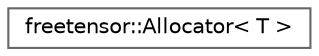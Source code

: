 digraph "Graphical Class Hierarchy"
{
 // LATEX_PDF_SIZE
  bgcolor="transparent";
  edge [fontname=Helvetica,fontsize=10,labelfontname=Helvetica,labelfontsize=10];
  node [fontname=Helvetica,fontsize=10,shape=box,height=0.2,width=0.4];
  rankdir="LR";
  Node0 [label="freetensor::Allocator\< T \>",height=0.2,width=0.4,color="grey40", fillcolor="white", style="filled",URL="$classfreetensor_1_1Allocator.html",tooltip=" "];
}
